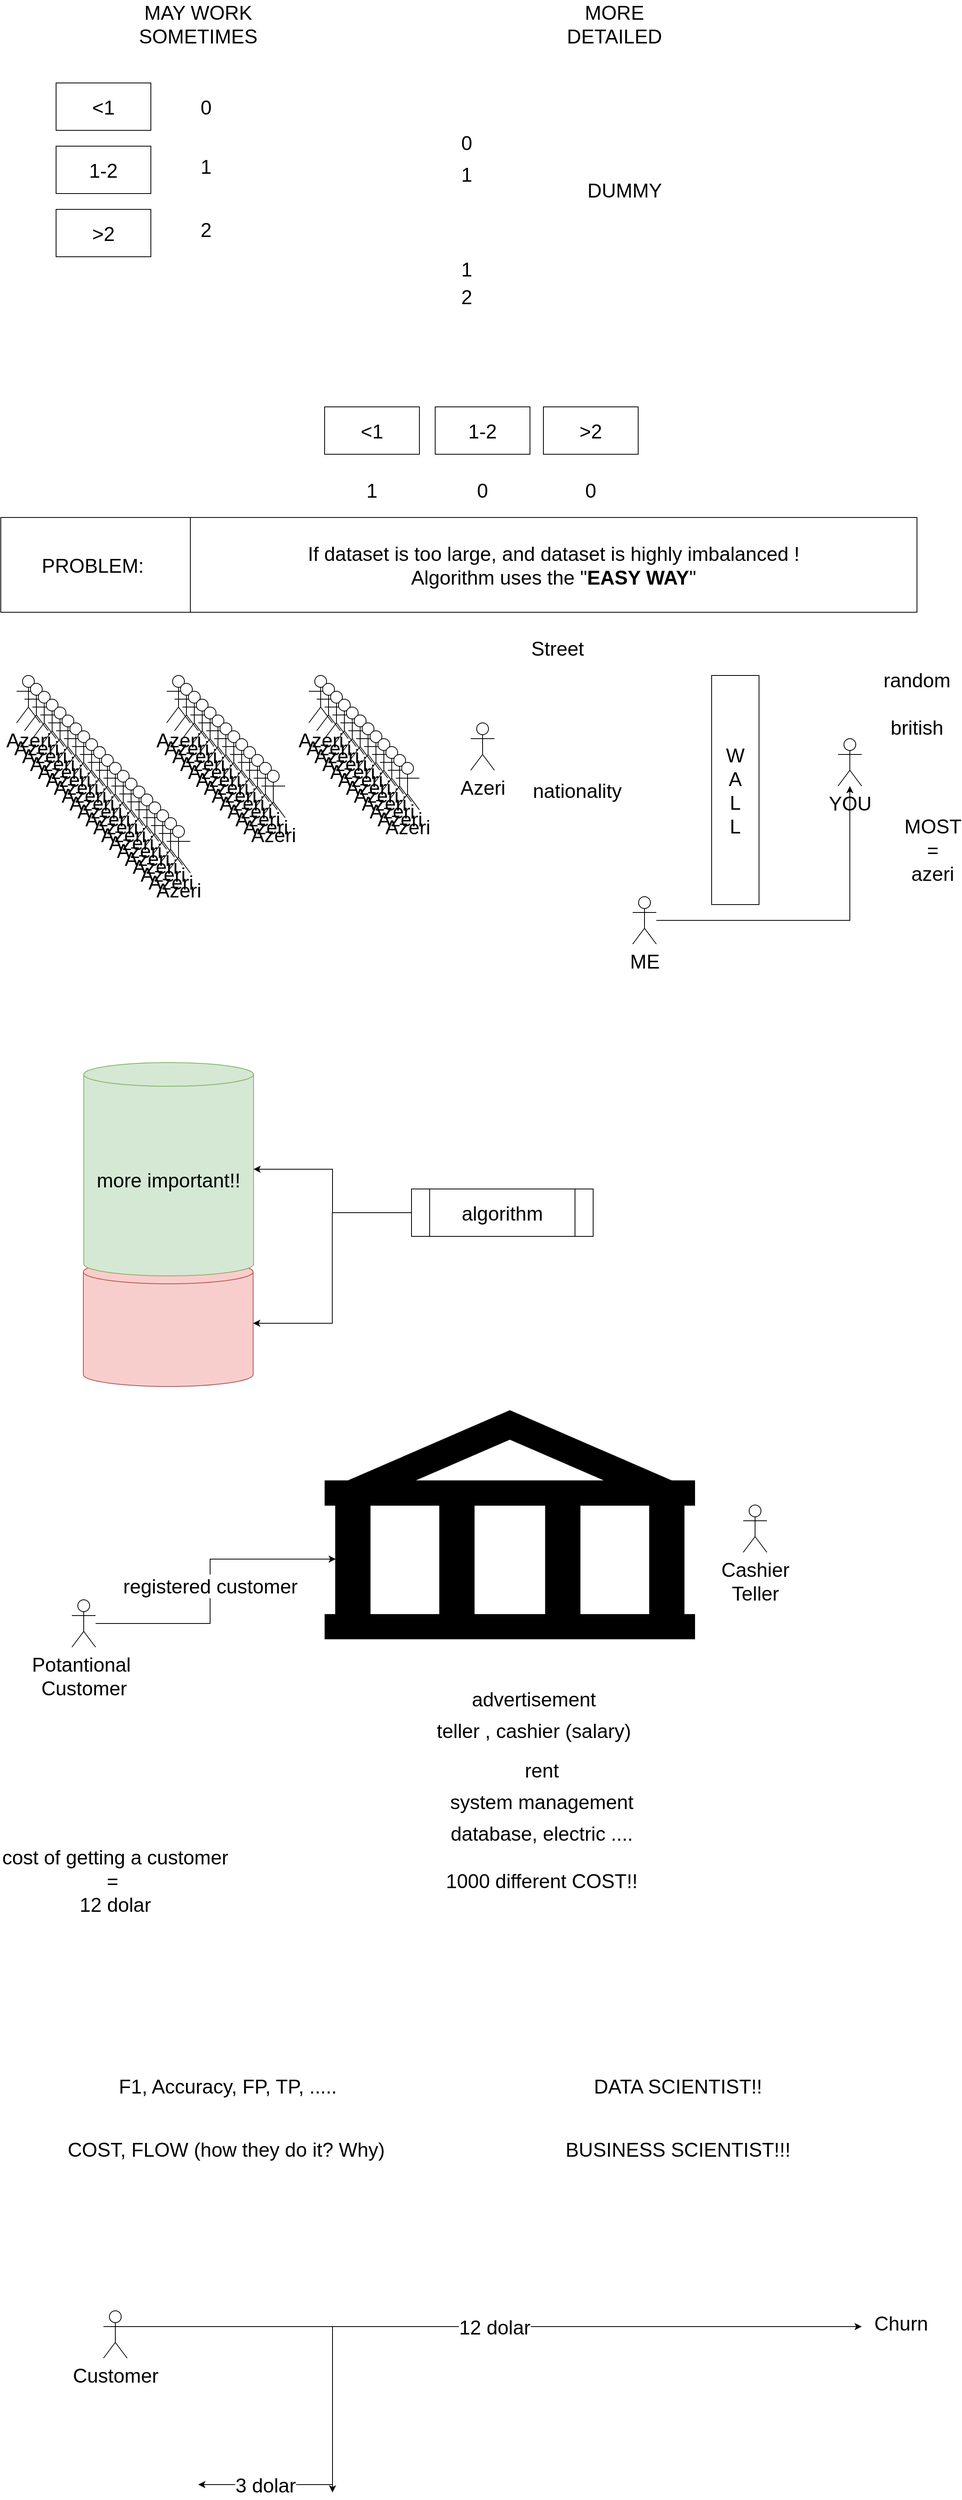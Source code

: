 <mxfile version="20.2.3" type="device"><diagram id="AhmsBv0pj4Lovb2Qsydy" name="Page-1"><mxGraphModel dx="1350" dy="878" grid="1" gridSize="10" guides="1" tooltips="1" connect="1" arrows="1" fold="1" page="1" pageScale="1" pageWidth="1654" pageHeight="1169" math="0" shadow="0"><root><mxCell id="0"/><mxCell id="1" parent="0"/><mxCell id="57cW_MzVmuU6xWYkkdN8-1" value="&amp;lt;1" style="rounded=0;whiteSpace=wrap;html=1;fontSize=25;" vertex="1" parent="1"><mxGeometry x="150" y="210" width="120" height="60" as="geometry"/></mxCell><mxCell id="57cW_MzVmuU6xWYkkdN8-2" value="1-2" style="rounded=0;whiteSpace=wrap;html=1;fontSize=25;" vertex="1" parent="1"><mxGeometry x="150" y="290" width="120" height="60" as="geometry"/></mxCell><mxCell id="57cW_MzVmuU6xWYkkdN8-3" value="&amp;gt;2" style="rounded=0;whiteSpace=wrap;html=1;fontSize=25;" vertex="1" parent="1"><mxGeometry x="150" y="370" width="120" height="60" as="geometry"/></mxCell><mxCell id="57cW_MzVmuU6xWYkkdN8-4" value="0" style="text;html=1;strokeColor=none;fillColor=none;align=center;verticalAlign=middle;whiteSpace=wrap;rounded=0;fontSize=25;" vertex="1" parent="1"><mxGeometry x="310" y="225" width="60" height="30" as="geometry"/></mxCell><mxCell id="57cW_MzVmuU6xWYkkdN8-5" value="1" style="text;html=1;strokeColor=none;fillColor=none;align=center;verticalAlign=middle;whiteSpace=wrap;rounded=0;fontSize=25;" vertex="1" parent="1"><mxGeometry x="310" y="300" width="60" height="30" as="geometry"/></mxCell><mxCell id="57cW_MzVmuU6xWYkkdN8-6" value="2" style="text;html=1;strokeColor=none;fillColor=none;align=center;verticalAlign=middle;whiteSpace=wrap;rounded=0;fontSize=25;" vertex="1" parent="1"><mxGeometry x="310" y="380" width="60" height="30" as="geometry"/></mxCell><mxCell id="57cW_MzVmuU6xWYkkdN8-7" value="1" style="text;html=1;strokeColor=none;fillColor=none;align=center;verticalAlign=middle;whiteSpace=wrap;rounded=0;fontSize=25;" vertex="1" parent="1"><mxGeometry x="640" y="430" width="60" height="30" as="geometry"/></mxCell><mxCell id="57cW_MzVmuU6xWYkkdN8-8" value="2" style="text;html=1;strokeColor=none;fillColor=none;align=center;verticalAlign=middle;whiteSpace=wrap;rounded=0;fontSize=25;" vertex="1" parent="1"><mxGeometry x="640" y="465" width="60" height="30" as="geometry"/></mxCell><mxCell id="57cW_MzVmuU6xWYkkdN8-9" value="1" style="text;html=1;strokeColor=none;fillColor=none;align=center;verticalAlign=middle;whiteSpace=wrap;rounded=0;fontSize=25;" vertex="1" parent="1"><mxGeometry x="640" y="310" width="60" height="30" as="geometry"/></mxCell><mxCell id="57cW_MzVmuU6xWYkkdN8-10" value="0" style="text;html=1;strokeColor=none;fillColor=none;align=center;verticalAlign=middle;whiteSpace=wrap;rounded=0;fontSize=25;" vertex="1" parent="1"><mxGeometry x="640" y="270" width="60" height="30" as="geometry"/></mxCell><mxCell id="57cW_MzVmuU6xWYkkdN8-11" value="MAY WORK&lt;br&gt;SOMETIMES" style="text;html=1;strokeColor=none;fillColor=none;align=center;verticalAlign=middle;whiteSpace=wrap;rounded=0;fontSize=25;" vertex="1" parent="1"><mxGeometry x="300" y="120" width="60" height="30" as="geometry"/></mxCell><mxCell id="57cW_MzVmuU6xWYkkdN8-12" value="MORE DETAILED" style="text;html=1;strokeColor=none;fillColor=none;align=center;verticalAlign=middle;whiteSpace=wrap;rounded=0;fontSize=25;" vertex="1" parent="1"><mxGeometry x="827" y="120" width="60" height="30" as="geometry"/></mxCell><mxCell id="57cW_MzVmuU6xWYkkdN8-13" value="DUMMY" style="text;html=1;strokeColor=none;fillColor=none;align=center;verticalAlign=middle;whiteSpace=wrap;rounded=0;fontSize=25;" vertex="1" parent="1"><mxGeometry x="840" y="330" width="60" height="30" as="geometry"/></mxCell><mxCell id="57cW_MzVmuU6xWYkkdN8-14" value="&amp;lt;1" style="rounded=0;whiteSpace=wrap;html=1;fontSize=25;" vertex="1" parent="1"><mxGeometry x="490" y="620" width="120" height="60" as="geometry"/></mxCell><mxCell id="57cW_MzVmuU6xWYkkdN8-15" value="1-2" style="rounded=0;whiteSpace=wrap;html=1;fontSize=25;" vertex="1" parent="1"><mxGeometry x="630" y="620" width="120" height="60" as="geometry"/></mxCell><mxCell id="57cW_MzVmuU6xWYkkdN8-16" value="&amp;gt;2" style="rounded=0;whiteSpace=wrap;html=1;fontSize=25;" vertex="1" parent="1"><mxGeometry x="767" y="620" width="120" height="60" as="geometry"/></mxCell><mxCell id="57cW_MzVmuU6xWYkkdN8-17" value="1" style="text;html=1;strokeColor=none;fillColor=none;align=center;verticalAlign=middle;whiteSpace=wrap;rounded=0;fontSize=25;" vertex="1" parent="1"><mxGeometry x="520" y="710" width="60" height="30" as="geometry"/></mxCell><mxCell id="57cW_MzVmuU6xWYkkdN8-18" value="0" style="text;html=1;strokeColor=none;fillColor=none;align=center;verticalAlign=middle;whiteSpace=wrap;rounded=0;fontSize=25;" vertex="1" parent="1"><mxGeometry x="660" y="710" width="60" height="30" as="geometry"/></mxCell><mxCell id="57cW_MzVmuU6xWYkkdN8-19" value="0" style="text;html=1;strokeColor=none;fillColor=none;align=center;verticalAlign=middle;whiteSpace=wrap;rounded=0;fontSize=25;" vertex="1" parent="1"><mxGeometry x="797" y="710" width="60" height="30" as="geometry"/></mxCell><mxCell id="57cW_MzVmuU6xWYkkdN8-20" value="PROBLEM:&amp;nbsp;" style="rounded=0;whiteSpace=wrap;html=1;fontSize=25;" vertex="1" parent="1"><mxGeometry x="80" y="760" width="240" height="120" as="geometry"/></mxCell><mxCell id="57cW_MzVmuU6xWYkkdN8-21" value="If dataset is too large, and dataset is highly imbalanced !&lt;br&gt;Algorithm uses the &quot;&lt;b&gt;EASY WAY&lt;/b&gt;&quot;" style="rounded=0;whiteSpace=wrap;html=1;fontSize=25;" vertex="1" parent="1"><mxGeometry x="320" y="760" width="920" height="120" as="geometry"/></mxCell><mxCell id="57cW_MzVmuU6xWYkkdN8-22" value="Azeri" style="shape=umlActor;verticalLabelPosition=bottom;verticalAlign=top;html=1;outlineConnect=0;fontSize=25;" vertex="1" parent="1"><mxGeometry x="100" y="960" width="30" height="60" as="geometry"/></mxCell><mxCell id="57cW_MzVmuU6xWYkkdN8-23" value="Street" style="text;html=1;strokeColor=none;fillColor=none;align=center;verticalAlign=middle;whiteSpace=wrap;rounded=0;fontSize=25;" vertex="1" parent="1"><mxGeometry x="330" y="910" width="910" height="30" as="geometry"/></mxCell><mxCell id="57cW_MzVmuU6xWYkkdN8-24" value="Azeri" style="shape=umlActor;verticalLabelPosition=bottom;verticalAlign=top;html=1;outlineConnect=0;fontSize=25;" vertex="1" parent="1"><mxGeometry x="110" y="970" width="30" height="60" as="geometry"/></mxCell><mxCell id="57cW_MzVmuU6xWYkkdN8-25" value="Azeri" style="shape=umlActor;verticalLabelPosition=bottom;verticalAlign=top;html=1;outlineConnect=0;fontSize=25;" vertex="1" parent="1"><mxGeometry x="120" y="980" width="30" height="60" as="geometry"/></mxCell><mxCell id="57cW_MzVmuU6xWYkkdN8-26" value="Azeri" style="shape=umlActor;verticalLabelPosition=bottom;verticalAlign=top;html=1;outlineConnect=0;fontSize=25;" vertex="1" parent="1"><mxGeometry x="130" y="990" width="30" height="60" as="geometry"/></mxCell><mxCell id="57cW_MzVmuU6xWYkkdN8-27" value="Azeri" style="shape=umlActor;verticalLabelPosition=bottom;verticalAlign=top;html=1;outlineConnect=0;fontSize=25;" vertex="1" parent="1"><mxGeometry x="140" y="1000" width="30" height="60" as="geometry"/></mxCell><mxCell id="57cW_MzVmuU6xWYkkdN8-28" value="Azeri" style="shape=umlActor;verticalLabelPosition=bottom;verticalAlign=top;html=1;outlineConnect=0;fontSize=25;" vertex="1" parent="1"><mxGeometry x="150" y="1010" width="30" height="60" as="geometry"/></mxCell><mxCell id="57cW_MzVmuU6xWYkkdN8-29" value="Azeri" style="shape=umlActor;verticalLabelPosition=bottom;verticalAlign=top;html=1;outlineConnect=0;fontSize=25;" vertex="1" parent="1"><mxGeometry x="160" y="1020" width="30" height="60" as="geometry"/></mxCell><mxCell id="57cW_MzVmuU6xWYkkdN8-30" value="Azeri" style="shape=umlActor;verticalLabelPosition=bottom;verticalAlign=top;html=1;outlineConnect=0;fontSize=25;" vertex="1" parent="1"><mxGeometry x="170" y="1030" width="30" height="60" as="geometry"/></mxCell><mxCell id="57cW_MzVmuU6xWYkkdN8-31" value="Azeri" style="shape=umlActor;verticalLabelPosition=bottom;verticalAlign=top;html=1;outlineConnect=0;fontSize=25;" vertex="1" parent="1"><mxGeometry x="180" y="1040" width="30" height="60" as="geometry"/></mxCell><mxCell id="57cW_MzVmuU6xWYkkdN8-32" value="Azeri" style="shape=umlActor;verticalLabelPosition=bottom;verticalAlign=top;html=1;outlineConnect=0;fontSize=25;" vertex="1" parent="1"><mxGeometry x="190" y="1050" width="30" height="60" as="geometry"/></mxCell><mxCell id="57cW_MzVmuU6xWYkkdN8-33" value="Azeri" style="shape=umlActor;verticalLabelPosition=bottom;verticalAlign=top;html=1;outlineConnect=0;fontSize=25;" vertex="1" parent="1"><mxGeometry x="200" y="1060" width="30" height="60" as="geometry"/></mxCell><mxCell id="57cW_MzVmuU6xWYkkdN8-34" value="Azeri" style="shape=umlActor;verticalLabelPosition=bottom;verticalAlign=top;html=1;outlineConnect=0;fontSize=25;" vertex="1" parent="1"><mxGeometry x="210" y="1070" width="30" height="60" as="geometry"/></mxCell><mxCell id="57cW_MzVmuU6xWYkkdN8-35" value="Azeri" style="shape=umlActor;verticalLabelPosition=bottom;verticalAlign=top;html=1;outlineConnect=0;fontSize=25;" vertex="1" parent="1"><mxGeometry x="220" y="1080" width="30" height="60" as="geometry"/></mxCell><mxCell id="57cW_MzVmuU6xWYkkdN8-36" value="Azeri" style="shape=umlActor;verticalLabelPosition=bottom;verticalAlign=top;html=1;outlineConnect=0;fontSize=25;" vertex="1" parent="1"><mxGeometry x="230" y="1090" width="30" height="60" as="geometry"/></mxCell><mxCell id="57cW_MzVmuU6xWYkkdN8-37" value="Azeri" style="shape=umlActor;verticalLabelPosition=bottom;verticalAlign=top;html=1;outlineConnect=0;fontSize=25;" vertex="1" parent="1"><mxGeometry x="240" y="1100" width="30" height="60" as="geometry"/></mxCell><mxCell id="57cW_MzVmuU6xWYkkdN8-38" value="Azeri" style="shape=umlActor;verticalLabelPosition=bottom;verticalAlign=top;html=1;outlineConnect=0;fontSize=25;" vertex="1" parent="1"><mxGeometry x="250" y="1110" width="30" height="60" as="geometry"/></mxCell><mxCell id="57cW_MzVmuU6xWYkkdN8-39" value="Azeri" style="shape=umlActor;verticalLabelPosition=bottom;verticalAlign=top;html=1;outlineConnect=0;fontSize=25;" vertex="1" parent="1"><mxGeometry x="260" y="1120" width="30" height="60" as="geometry"/></mxCell><mxCell id="57cW_MzVmuU6xWYkkdN8-40" value="Azeri" style="shape=umlActor;verticalLabelPosition=bottom;verticalAlign=top;html=1;outlineConnect=0;fontSize=25;" vertex="1" parent="1"><mxGeometry x="270" y="1130" width="30" height="60" as="geometry"/></mxCell><mxCell id="57cW_MzVmuU6xWYkkdN8-41" value="Azeri" style="shape=umlActor;verticalLabelPosition=bottom;verticalAlign=top;html=1;outlineConnect=0;fontSize=25;" vertex="1" parent="1"><mxGeometry x="280" y="1140" width="30" height="60" as="geometry"/></mxCell><mxCell id="57cW_MzVmuU6xWYkkdN8-42" value="Azeri" style="shape=umlActor;verticalLabelPosition=bottom;verticalAlign=top;html=1;outlineConnect=0;fontSize=25;" vertex="1" parent="1"><mxGeometry x="290" y="1150" width="30" height="60" as="geometry"/></mxCell><mxCell id="57cW_MzVmuU6xWYkkdN8-43" value="Azeri" style="shape=umlActor;verticalLabelPosition=bottom;verticalAlign=top;html=1;outlineConnect=0;fontSize=25;" vertex="1" parent="1"><mxGeometry x="290" y="960" width="30" height="60" as="geometry"/></mxCell><mxCell id="57cW_MzVmuU6xWYkkdN8-44" value="Azeri" style="shape=umlActor;verticalLabelPosition=bottom;verticalAlign=top;html=1;outlineConnect=0;fontSize=25;" vertex="1" parent="1"><mxGeometry x="300" y="970" width="30" height="60" as="geometry"/></mxCell><mxCell id="57cW_MzVmuU6xWYkkdN8-45" value="Azeri" style="shape=umlActor;verticalLabelPosition=bottom;verticalAlign=top;html=1;outlineConnect=0;fontSize=25;" vertex="1" parent="1"><mxGeometry x="310" y="980" width="30" height="60" as="geometry"/></mxCell><mxCell id="57cW_MzVmuU6xWYkkdN8-46" value="Azeri" style="shape=umlActor;verticalLabelPosition=bottom;verticalAlign=top;html=1;outlineConnect=0;fontSize=25;" vertex="1" parent="1"><mxGeometry x="320" y="990" width="30" height="60" as="geometry"/></mxCell><mxCell id="57cW_MzVmuU6xWYkkdN8-47" value="Azeri" style="shape=umlActor;verticalLabelPosition=bottom;verticalAlign=top;html=1;outlineConnect=0;fontSize=25;" vertex="1" parent="1"><mxGeometry x="330" y="1000" width="30" height="60" as="geometry"/></mxCell><mxCell id="57cW_MzVmuU6xWYkkdN8-48" value="Azeri" style="shape=umlActor;verticalLabelPosition=bottom;verticalAlign=top;html=1;outlineConnect=0;fontSize=25;" vertex="1" parent="1"><mxGeometry x="340" y="1010" width="30" height="60" as="geometry"/></mxCell><mxCell id="57cW_MzVmuU6xWYkkdN8-49" value="Azeri" style="shape=umlActor;verticalLabelPosition=bottom;verticalAlign=top;html=1;outlineConnect=0;fontSize=25;" vertex="1" parent="1"><mxGeometry x="350" y="1020" width="30" height="60" as="geometry"/></mxCell><mxCell id="57cW_MzVmuU6xWYkkdN8-50" value="Azeri" style="shape=umlActor;verticalLabelPosition=bottom;verticalAlign=top;html=1;outlineConnect=0;fontSize=25;" vertex="1" parent="1"><mxGeometry x="360" y="1030" width="30" height="60" as="geometry"/></mxCell><mxCell id="57cW_MzVmuU6xWYkkdN8-51" value="Azeri" style="shape=umlActor;verticalLabelPosition=bottom;verticalAlign=top;html=1;outlineConnect=0;fontSize=25;" vertex="1" parent="1"><mxGeometry x="370" y="1040" width="30" height="60" as="geometry"/></mxCell><mxCell id="57cW_MzVmuU6xWYkkdN8-52" value="Azeri" style="shape=umlActor;verticalLabelPosition=bottom;verticalAlign=top;html=1;outlineConnect=0;fontSize=25;" vertex="1" parent="1"><mxGeometry x="380" y="1050" width="30" height="60" as="geometry"/></mxCell><mxCell id="57cW_MzVmuU6xWYkkdN8-53" value="Azeri" style="shape=umlActor;verticalLabelPosition=bottom;verticalAlign=top;html=1;outlineConnect=0;fontSize=25;" vertex="1" parent="1"><mxGeometry x="390" y="1060" width="30" height="60" as="geometry"/></mxCell><mxCell id="57cW_MzVmuU6xWYkkdN8-54" value="Azeri" style="shape=umlActor;verticalLabelPosition=bottom;verticalAlign=top;html=1;outlineConnect=0;fontSize=25;" vertex="1" parent="1"><mxGeometry x="400" y="1070" width="30" height="60" as="geometry"/></mxCell><mxCell id="57cW_MzVmuU6xWYkkdN8-55" value="Azeri" style="shape=umlActor;verticalLabelPosition=bottom;verticalAlign=top;html=1;outlineConnect=0;fontSize=25;" vertex="1" parent="1"><mxGeometry x="410" y="1080" width="30" height="60" as="geometry"/></mxCell><mxCell id="57cW_MzVmuU6xWYkkdN8-56" value="Azeri" style="shape=umlActor;verticalLabelPosition=bottom;verticalAlign=top;html=1;outlineConnect=0;fontSize=25;" vertex="1" parent="1"><mxGeometry x="470" y="960" width="30" height="60" as="geometry"/></mxCell><mxCell id="57cW_MzVmuU6xWYkkdN8-57" value="Azeri" style="shape=umlActor;verticalLabelPosition=bottom;verticalAlign=top;html=1;outlineConnect=0;fontSize=25;" vertex="1" parent="1"><mxGeometry x="480" y="970" width="30" height="60" as="geometry"/></mxCell><mxCell id="57cW_MzVmuU6xWYkkdN8-58" value="Azeri" style="shape=umlActor;verticalLabelPosition=bottom;verticalAlign=top;html=1;outlineConnect=0;fontSize=25;" vertex="1" parent="1"><mxGeometry x="490" y="980" width="30" height="60" as="geometry"/></mxCell><mxCell id="57cW_MzVmuU6xWYkkdN8-59" value="Azeri" style="shape=umlActor;verticalLabelPosition=bottom;verticalAlign=top;html=1;outlineConnect=0;fontSize=25;" vertex="1" parent="1"><mxGeometry x="500" y="990" width="30" height="60" as="geometry"/></mxCell><mxCell id="57cW_MzVmuU6xWYkkdN8-60" value="Azeri" style="shape=umlActor;verticalLabelPosition=bottom;verticalAlign=top;html=1;outlineConnect=0;fontSize=25;" vertex="1" parent="1"><mxGeometry x="510" y="1000" width="30" height="60" as="geometry"/></mxCell><mxCell id="57cW_MzVmuU6xWYkkdN8-61" value="Azeri" style="shape=umlActor;verticalLabelPosition=bottom;verticalAlign=top;html=1;outlineConnect=0;fontSize=25;" vertex="1" parent="1"><mxGeometry x="520" y="1010" width="30" height="60" as="geometry"/></mxCell><mxCell id="57cW_MzVmuU6xWYkkdN8-62" value="Azeri" style="shape=umlActor;verticalLabelPosition=bottom;verticalAlign=top;html=1;outlineConnect=0;fontSize=25;" vertex="1" parent="1"><mxGeometry x="530" y="1020" width="30" height="60" as="geometry"/></mxCell><mxCell id="57cW_MzVmuU6xWYkkdN8-63" value="Azeri" style="shape=umlActor;verticalLabelPosition=bottom;verticalAlign=top;html=1;outlineConnect=0;fontSize=25;" vertex="1" parent="1"><mxGeometry x="540" y="1030" width="30" height="60" as="geometry"/></mxCell><mxCell id="57cW_MzVmuU6xWYkkdN8-64" value="Azeri" style="shape=umlActor;verticalLabelPosition=bottom;verticalAlign=top;html=1;outlineConnect=0;fontSize=25;" vertex="1" parent="1"><mxGeometry x="550" y="1040" width="30" height="60" as="geometry"/></mxCell><mxCell id="57cW_MzVmuU6xWYkkdN8-65" value="Azeri" style="shape=umlActor;verticalLabelPosition=bottom;verticalAlign=top;html=1;outlineConnect=0;fontSize=25;" vertex="1" parent="1"><mxGeometry x="560" y="1050" width="30" height="60" as="geometry"/></mxCell><mxCell id="57cW_MzVmuU6xWYkkdN8-66" value="Azeri" style="shape=umlActor;verticalLabelPosition=bottom;verticalAlign=top;html=1;outlineConnect=0;fontSize=25;" vertex="1" parent="1"><mxGeometry x="570" y="1060" width="30" height="60" as="geometry"/></mxCell><mxCell id="57cW_MzVmuU6xWYkkdN8-67" value="Azeri" style="shape=umlActor;verticalLabelPosition=bottom;verticalAlign=top;html=1;outlineConnect=0;fontSize=25;" vertex="1" parent="1"><mxGeometry x="580" y="1070" width="30" height="60" as="geometry"/></mxCell><mxCell id="57cW_MzVmuU6xWYkkdN8-68" value="Azeri" style="shape=umlActor;verticalLabelPosition=bottom;verticalAlign=top;html=1;outlineConnect=0;fontSize=25;" vertex="1" parent="1"><mxGeometry x="675" y="1020" width="30" height="60" as="geometry"/></mxCell><mxCell id="57cW_MzVmuU6xWYkkdN8-69" value="YOU" style="shape=umlActor;verticalLabelPosition=bottom;verticalAlign=top;html=1;outlineConnect=0;fontSize=25;" vertex="1" parent="1"><mxGeometry x="1140" y="1040" width="30" height="60" as="geometry"/></mxCell><mxCell id="57cW_MzVmuU6xWYkkdN8-71" style="edgeStyle=orthogonalEdgeStyle;rounded=0;orthogonalLoop=1;jettySize=auto;html=1;fontSize=25;" edge="1" parent="1" source="57cW_MzVmuU6xWYkkdN8-70" target="57cW_MzVmuU6xWYkkdN8-69"><mxGeometry relative="1" as="geometry"/></mxCell><mxCell id="57cW_MzVmuU6xWYkkdN8-70" value="ME" style="shape=umlActor;verticalLabelPosition=bottom;verticalAlign=top;html=1;outlineConnect=0;fontSize=25;" vertex="1" parent="1"><mxGeometry x="880" y="1240" width="30" height="60" as="geometry"/></mxCell><mxCell id="57cW_MzVmuU6xWYkkdN8-72" value="W&lt;br&gt;A&lt;br&gt;L&lt;br&gt;L" style="rounded=0;whiteSpace=wrap;html=1;fontSize=25;" vertex="1" parent="1"><mxGeometry x="980" y="960" width="60" height="290" as="geometry"/></mxCell><mxCell id="57cW_MzVmuU6xWYkkdN8-73" value="nationality" style="text;html=1;strokeColor=none;fillColor=none;align=center;verticalAlign=middle;whiteSpace=wrap;rounded=0;fontSize=25;" vertex="1" parent="1"><mxGeometry x="780" y="1090" width="60" height="30" as="geometry"/></mxCell><mxCell id="57cW_MzVmuU6xWYkkdN8-74" value="random&lt;br&gt;&lt;br&gt;british" style="text;html=1;strokeColor=none;fillColor=none;align=center;verticalAlign=middle;whiteSpace=wrap;rounded=0;fontSize=25;" vertex="1" parent="1"><mxGeometry x="1210" y="980" width="60" height="30" as="geometry"/></mxCell><mxCell id="57cW_MzVmuU6xWYkkdN8-75" value="MOST = azeri" style="text;html=1;strokeColor=none;fillColor=none;align=center;verticalAlign=middle;whiteSpace=wrap;rounded=0;fontSize=25;" vertex="1" parent="1"><mxGeometry x="1230" y="1165" width="60" height="30" as="geometry"/></mxCell><mxCell id="57cW_MzVmuU6xWYkkdN8-77" value="" style="shape=cylinder3;whiteSpace=wrap;html=1;boundedLbl=1;backgroundOutline=1;size=15;fontSize=25;fillColor=#f8cecc;strokeColor=#b85450;" vertex="1" parent="1"><mxGeometry x="184.5" y="1700" width="215" height="160" as="geometry"/></mxCell><mxCell id="57cW_MzVmuU6xWYkkdN8-76" value="more important!!" style="shape=cylinder3;whiteSpace=wrap;html=1;boundedLbl=1;backgroundOutline=1;size=15;fontSize=25;fillColor=#d5e8d4;strokeColor=#82b366;" vertex="1" parent="1"><mxGeometry x="185" y="1450" width="215" height="270" as="geometry"/></mxCell><mxCell id="57cW_MzVmuU6xWYkkdN8-79" style="edgeStyle=orthogonalEdgeStyle;rounded=0;orthogonalLoop=1;jettySize=auto;html=1;fontSize=25;" edge="1" parent="1" source="57cW_MzVmuU6xWYkkdN8-78" target="57cW_MzVmuU6xWYkkdN8-76"><mxGeometry relative="1" as="geometry"/></mxCell><mxCell id="57cW_MzVmuU6xWYkkdN8-80" style="edgeStyle=orthogonalEdgeStyle;rounded=0;orthogonalLoop=1;jettySize=auto;html=1;entryX=1;entryY=0.5;entryDx=0;entryDy=0;entryPerimeter=0;fontSize=25;" edge="1" parent="1" source="57cW_MzVmuU6xWYkkdN8-78" target="57cW_MzVmuU6xWYkkdN8-77"><mxGeometry relative="1" as="geometry"/></mxCell><mxCell id="57cW_MzVmuU6xWYkkdN8-78" value="algorithm" style="shape=process;whiteSpace=wrap;html=1;backgroundOutline=1;fontSize=25;" vertex="1" parent="1"><mxGeometry x="600" y="1610" width="230" height="60" as="geometry"/></mxCell><mxCell id="57cW_MzVmuU6xWYkkdN8-81" value="" style="shape=mxgraph.signs.travel.bank;html=1;pointerEvents=1;fillColor=#000000;strokeColor=none;verticalLabelPosition=bottom;verticalAlign=top;align=center;fontSize=25;" vertex="1" parent="1"><mxGeometry x="490" y="1890" width="469" height="290" as="geometry"/></mxCell><mxCell id="57cW_MzVmuU6xWYkkdN8-83" value="registered customer" style="edgeStyle=orthogonalEdgeStyle;rounded=0;orthogonalLoop=1;jettySize=auto;html=1;entryX=0.03;entryY=0.65;entryDx=0;entryDy=0;entryPerimeter=0;fontSize=25;" edge="1" parent="1" source="57cW_MzVmuU6xWYkkdN8-82" target="57cW_MzVmuU6xWYkkdN8-81"><mxGeometry relative="1" as="geometry"/></mxCell><mxCell id="57cW_MzVmuU6xWYkkdN8-82" value="Potantional&amp;nbsp;&lt;br&gt;Customer" style="shape=umlActor;verticalLabelPosition=bottom;verticalAlign=top;html=1;outlineConnect=0;fontSize=25;" vertex="1" parent="1"><mxGeometry x="170" y="2130" width="30" height="60" as="geometry"/></mxCell><mxCell id="57cW_MzVmuU6xWYkkdN8-84" value="advertisement" style="text;html=1;strokeColor=none;fillColor=none;align=center;verticalAlign=middle;whiteSpace=wrap;rounded=0;fontSize=25;" vertex="1" parent="1"><mxGeometry x="540" y="2240" width="430" height="30" as="geometry"/></mxCell><mxCell id="57cW_MzVmuU6xWYkkdN8-85" value="teller , cashier (salary)" style="text;html=1;strokeColor=none;fillColor=none;align=center;verticalAlign=middle;whiteSpace=wrap;rounded=0;fontSize=25;" vertex="1" parent="1"><mxGeometry x="540" y="2280" width="430" height="30" as="geometry"/></mxCell><mxCell id="57cW_MzVmuU6xWYkkdN8-86" value="Cashier&lt;br&gt;Teller" style="shape=umlActor;verticalLabelPosition=bottom;verticalAlign=top;html=1;outlineConnect=0;fontSize=25;" vertex="1" parent="1"><mxGeometry x="1020" y="2010" width="30" height="60" as="geometry"/></mxCell><mxCell id="57cW_MzVmuU6xWYkkdN8-87" value="rent" style="text;html=1;strokeColor=none;fillColor=none;align=center;verticalAlign=middle;whiteSpace=wrap;rounded=0;fontSize=25;" vertex="1" parent="1"><mxGeometry x="550" y="2330" width="430" height="30" as="geometry"/></mxCell><mxCell id="57cW_MzVmuU6xWYkkdN8-88" value="system management" style="text;html=1;strokeColor=none;fillColor=none;align=center;verticalAlign=middle;whiteSpace=wrap;rounded=0;fontSize=25;" vertex="1" parent="1"><mxGeometry x="550" y="2370" width="430" height="30" as="geometry"/></mxCell><mxCell id="57cW_MzVmuU6xWYkkdN8-89" value="database, electric ...." style="text;html=1;strokeColor=none;fillColor=none;align=center;verticalAlign=middle;whiteSpace=wrap;rounded=0;fontSize=25;" vertex="1" parent="1"><mxGeometry x="550" y="2410" width="430" height="30" as="geometry"/></mxCell><mxCell id="57cW_MzVmuU6xWYkkdN8-90" value="1000 different COST!!" style="text;html=1;strokeColor=none;fillColor=none;align=center;verticalAlign=middle;whiteSpace=wrap;rounded=0;fontSize=25;" vertex="1" parent="1"><mxGeometry x="550" y="2470" width="430" height="30" as="geometry"/></mxCell><mxCell id="57cW_MzVmuU6xWYkkdN8-91" value="cost of getting a customer =&amp;nbsp;&lt;br&gt;12 dolar" style="text;html=1;strokeColor=none;fillColor=none;align=center;verticalAlign=middle;whiteSpace=wrap;rounded=0;fontSize=25;" vertex="1" parent="1"><mxGeometry x="80" y="2410" width="290" height="150" as="geometry"/></mxCell><mxCell id="57cW_MzVmuU6xWYkkdN8-92" value="F1, Accuracy, FP, TP, ....." style="text;html=1;strokeColor=none;fillColor=none;align=center;verticalAlign=middle;whiteSpace=wrap;rounded=0;fontSize=25;" vertex="1" parent="1"><mxGeometry x="105" y="2730" width="525" height="30" as="geometry"/></mxCell><mxCell id="57cW_MzVmuU6xWYkkdN8-93" value="DATA SCIENTIST!!" style="text;html=1;strokeColor=none;fillColor=none;align=center;verticalAlign=middle;whiteSpace=wrap;rounded=0;fontSize=25;" vertex="1" parent="1"><mxGeometry x="675" y="2730" width="525" height="30" as="geometry"/></mxCell><mxCell id="57cW_MzVmuU6xWYkkdN8-94" value="COST, FLOW (how they do it? Why)" style="text;html=1;strokeColor=none;fillColor=none;align=center;verticalAlign=middle;whiteSpace=wrap;rounded=0;fontSize=25;" vertex="1" parent="1"><mxGeometry x="102.5" y="2810" width="525" height="30" as="geometry"/></mxCell><mxCell id="57cW_MzVmuU6xWYkkdN8-95" value="BUSINESS SCIENTIST!!!" style="text;html=1;strokeColor=none;fillColor=none;align=center;verticalAlign=middle;whiteSpace=wrap;rounded=0;fontSize=25;" vertex="1" parent="1"><mxGeometry x="675" y="2810" width="525" height="30" as="geometry"/></mxCell><mxCell id="57cW_MzVmuU6xWYkkdN8-96" value="Customer" style="shape=umlActor;verticalLabelPosition=bottom;verticalAlign=top;html=1;outlineConnect=0;fontSize=25;" vertex="1" parent="1"><mxGeometry x="210" y="3030" width="30" height="60" as="geometry"/></mxCell><mxCell id="57cW_MzVmuU6xWYkkdN8-97" value="12 dolar" style="endArrow=classic;html=1;rounded=0;fontSize=25;exitX=1;exitY=0.333;exitDx=0;exitDy=0;exitPerimeter=0;" edge="1" parent="1" source="57cW_MzVmuU6xWYkkdN8-96"><mxGeometry width="50" height="50" relative="1" as="geometry"><mxPoint x="460" y="3100" as="sourcePoint"/><mxPoint x="1170" y="3050" as="targetPoint"/></mxGeometry></mxCell><mxCell id="57cW_MzVmuU6xWYkkdN8-98" value="Churn" style="text;html=1;strokeColor=none;fillColor=none;align=center;verticalAlign=middle;whiteSpace=wrap;rounded=0;fontSize=25;" vertex="1" parent="1"><mxGeometry x="1190" y="3030" width="60" height="30" as="geometry"/></mxCell><mxCell id="57cW_MzVmuU6xWYkkdN8-99" value="" style="endArrow=classic;html=1;rounded=0;fontSize=25;" edge="1" parent="1"><mxGeometry width="50" height="50" relative="1" as="geometry"><mxPoint x="500" y="3050" as="sourcePoint"/><mxPoint x="500" y="3260" as="targetPoint"/></mxGeometry></mxCell><mxCell id="57cW_MzVmuU6xWYkkdN8-100" value="3 dolar" style="endArrow=classic;html=1;rounded=0;fontSize=25;" edge="1" parent="1"><mxGeometry width="50" height="50" relative="1" as="geometry"><mxPoint x="500" y="3250" as="sourcePoint"/><mxPoint x="330" y="3250" as="targetPoint"/></mxGeometry></mxCell></root></mxGraphModel></diagram></mxfile>